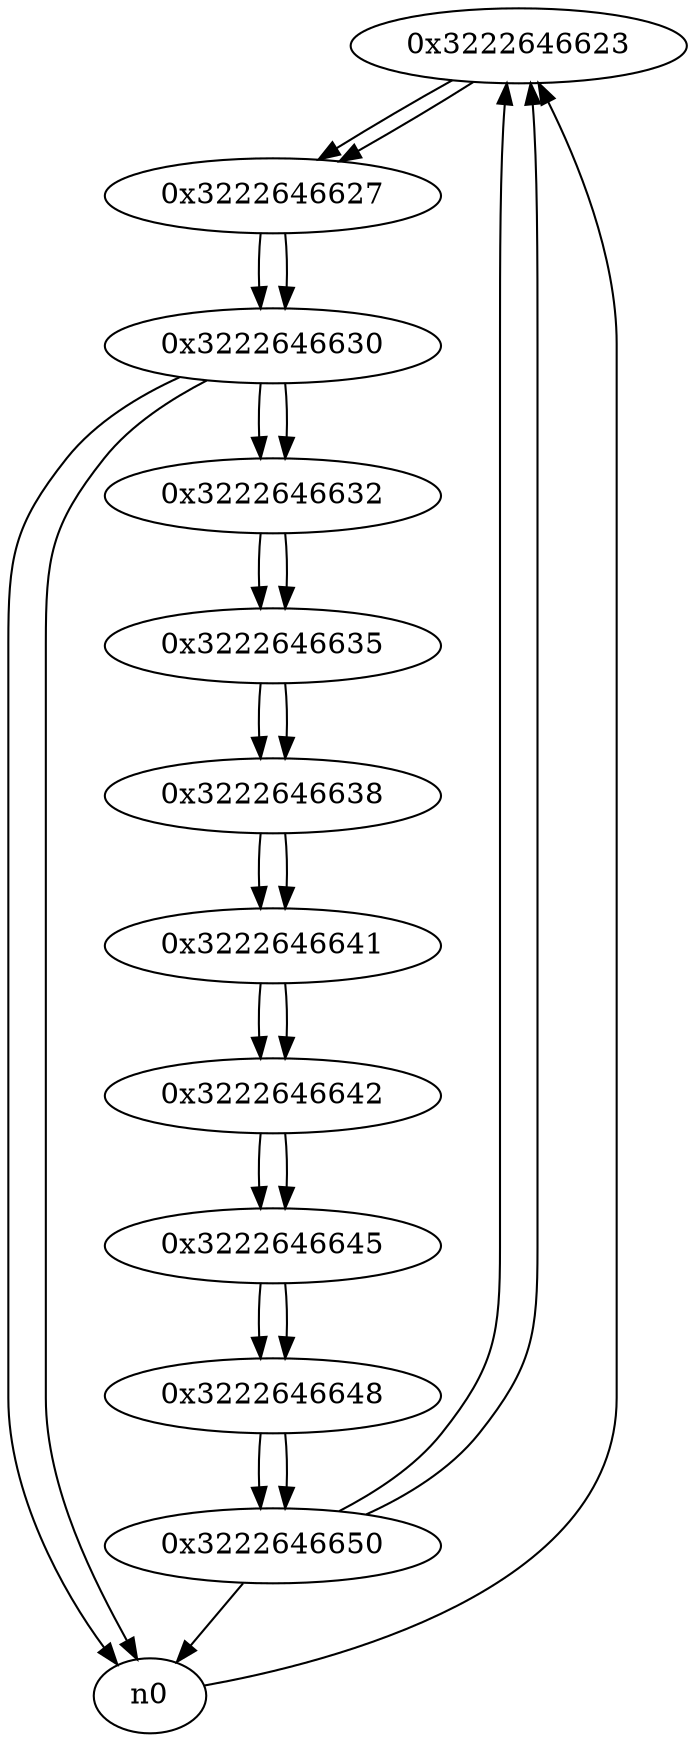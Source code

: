 digraph G{
/* nodes */
  n1 [label="0x3222646623"]
  n2 [label="0x3222646627"]
  n3 [label="0x3222646630"]
  n4 [label="0x3222646632"]
  n5 [label="0x3222646635"]
  n6 [label="0x3222646638"]
  n7 [label="0x3222646641"]
  n8 [label="0x3222646642"]
  n9 [label="0x3222646645"]
  n10 [label="0x3222646648"]
  n11 [label="0x3222646650"]
/* edges */
n1 -> n2;
n11 -> n1;
n0 -> n1;
n2 -> n3;
n1 -> n2;
n3 -> n0;
n3 -> n4;
n3 -> n0;
n2 -> n3;
n4 -> n5;
n3 -> n4;
n5 -> n6;
n4 -> n5;
n6 -> n7;
n5 -> n6;
n7 -> n8;
n6 -> n7;
n8 -> n9;
n7 -> n8;
n9 -> n10;
n8 -> n9;
n10 -> n11;
n9 -> n10;
n11 -> n0;
n11 -> n1;
n10 -> n11;
}
